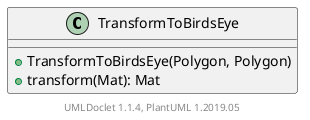 @startuml

    class TransformToBirdsEye [[TransformToBirdsEye.html]] {
        +TransformToBirdsEye(Polygon, Polygon)
        +transform(Mat): Mat
    }


    center footer UMLDoclet 1.1.4, PlantUML 1.2019.05
@enduml
